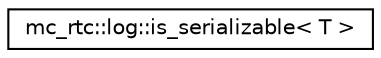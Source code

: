digraph "Graphical Class Hierarchy"
{
 // INTERACTIVE_SVG=YES
 // LATEX_PDF_SIZE
  edge [fontname="Helvetica",fontsize="10",labelfontname="Helvetica",labelfontsize="10"];
  node [fontname="Helvetica",fontsize="10",shape=record];
  rankdir="LR";
  Node0 [label="mc_rtc::log::is_serializable\< T \>",height=0.2,width=0.4,color="black", fillcolor="white", style="filled",URL="$structmc__rtc_1_1log_1_1is__serializable.html",tooltip=" "];
}
